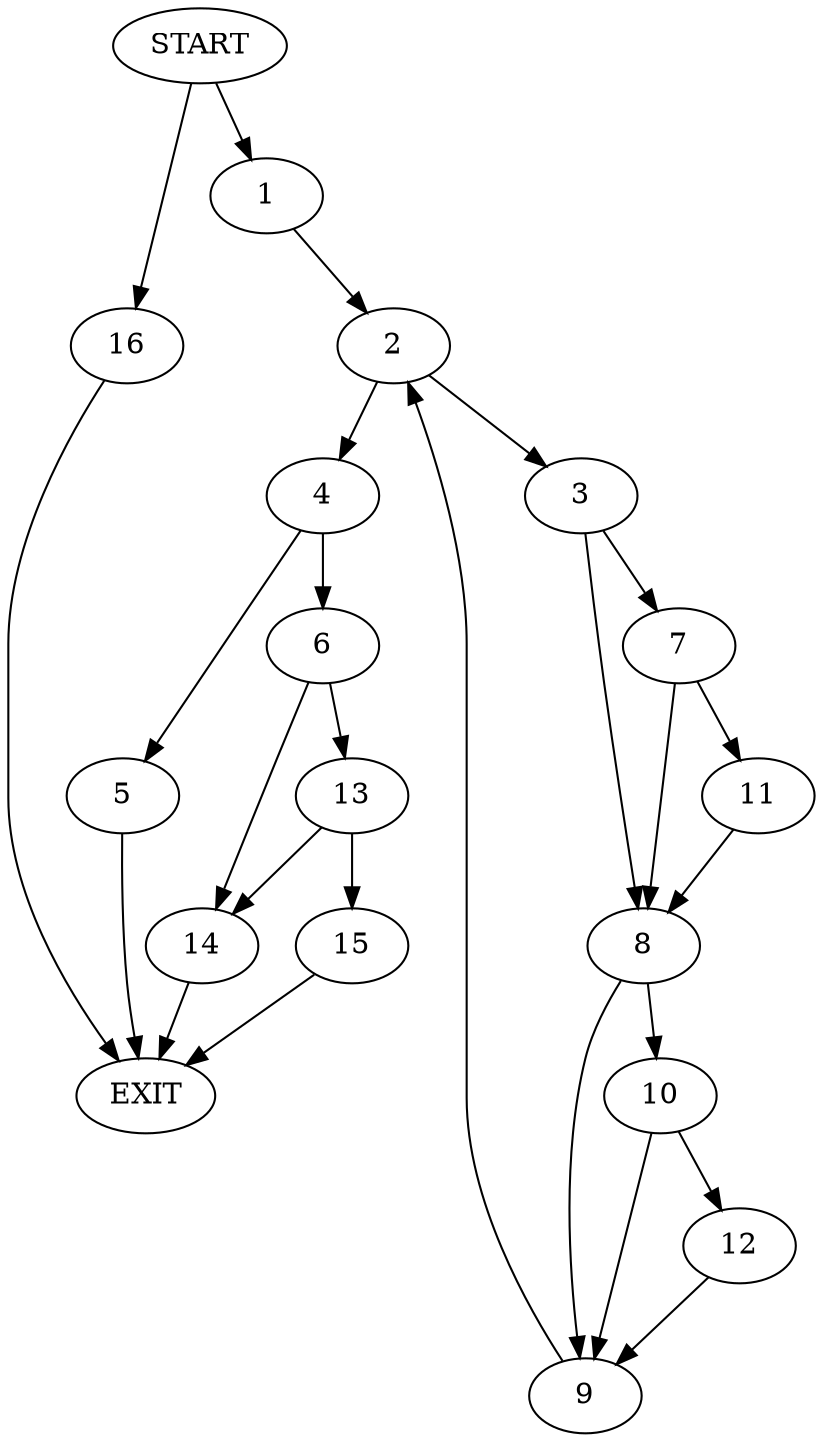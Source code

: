 digraph {
0 [label="START"]
17 [label="EXIT"]
0 -> 1
1 -> 2
2 -> 3
2 -> 4
4 -> 5
4 -> 6
3 -> 7
3 -> 8
8 -> 9
8 -> 10
7 -> 11
7 -> 8
11 -> 8
10 -> 9
10 -> 12
9 -> 2
12 -> 9
5 -> 17
6 -> 13
6 -> 14
14 -> 17
13 -> 15
13 -> 14
15 -> 17
0 -> 16
16 -> 17
}
